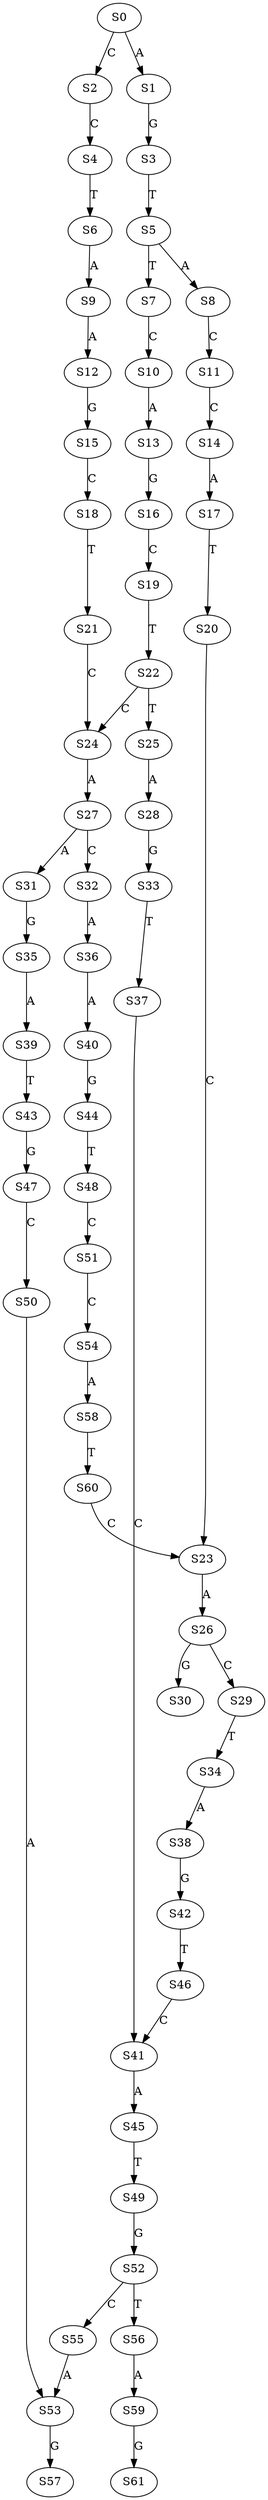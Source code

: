 strict digraph  {
	S0 -> S1 [ label = A ];
	S0 -> S2 [ label = C ];
	S1 -> S3 [ label = G ];
	S2 -> S4 [ label = C ];
	S3 -> S5 [ label = T ];
	S4 -> S6 [ label = T ];
	S5 -> S7 [ label = T ];
	S5 -> S8 [ label = A ];
	S6 -> S9 [ label = A ];
	S7 -> S10 [ label = C ];
	S8 -> S11 [ label = C ];
	S9 -> S12 [ label = A ];
	S10 -> S13 [ label = A ];
	S11 -> S14 [ label = C ];
	S12 -> S15 [ label = G ];
	S13 -> S16 [ label = G ];
	S14 -> S17 [ label = A ];
	S15 -> S18 [ label = C ];
	S16 -> S19 [ label = C ];
	S17 -> S20 [ label = T ];
	S18 -> S21 [ label = T ];
	S19 -> S22 [ label = T ];
	S20 -> S23 [ label = C ];
	S21 -> S24 [ label = C ];
	S22 -> S25 [ label = T ];
	S22 -> S24 [ label = C ];
	S23 -> S26 [ label = A ];
	S24 -> S27 [ label = A ];
	S25 -> S28 [ label = A ];
	S26 -> S29 [ label = C ];
	S26 -> S30 [ label = G ];
	S27 -> S31 [ label = A ];
	S27 -> S32 [ label = C ];
	S28 -> S33 [ label = G ];
	S29 -> S34 [ label = T ];
	S31 -> S35 [ label = G ];
	S32 -> S36 [ label = A ];
	S33 -> S37 [ label = T ];
	S34 -> S38 [ label = A ];
	S35 -> S39 [ label = A ];
	S36 -> S40 [ label = A ];
	S37 -> S41 [ label = C ];
	S38 -> S42 [ label = G ];
	S39 -> S43 [ label = T ];
	S40 -> S44 [ label = G ];
	S41 -> S45 [ label = A ];
	S42 -> S46 [ label = T ];
	S43 -> S47 [ label = G ];
	S44 -> S48 [ label = T ];
	S45 -> S49 [ label = T ];
	S46 -> S41 [ label = C ];
	S47 -> S50 [ label = C ];
	S48 -> S51 [ label = C ];
	S49 -> S52 [ label = G ];
	S50 -> S53 [ label = A ];
	S51 -> S54 [ label = C ];
	S52 -> S55 [ label = C ];
	S52 -> S56 [ label = T ];
	S53 -> S57 [ label = G ];
	S54 -> S58 [ label = A ];
	S55 -> S53 [ label = A ];
	S56 -> S59 [ label = A ];
	S58 -> S60 [ label = T ];
	S59 -> S61 [ label = G ];
	S60 -> S23 [ label = C ];
}
